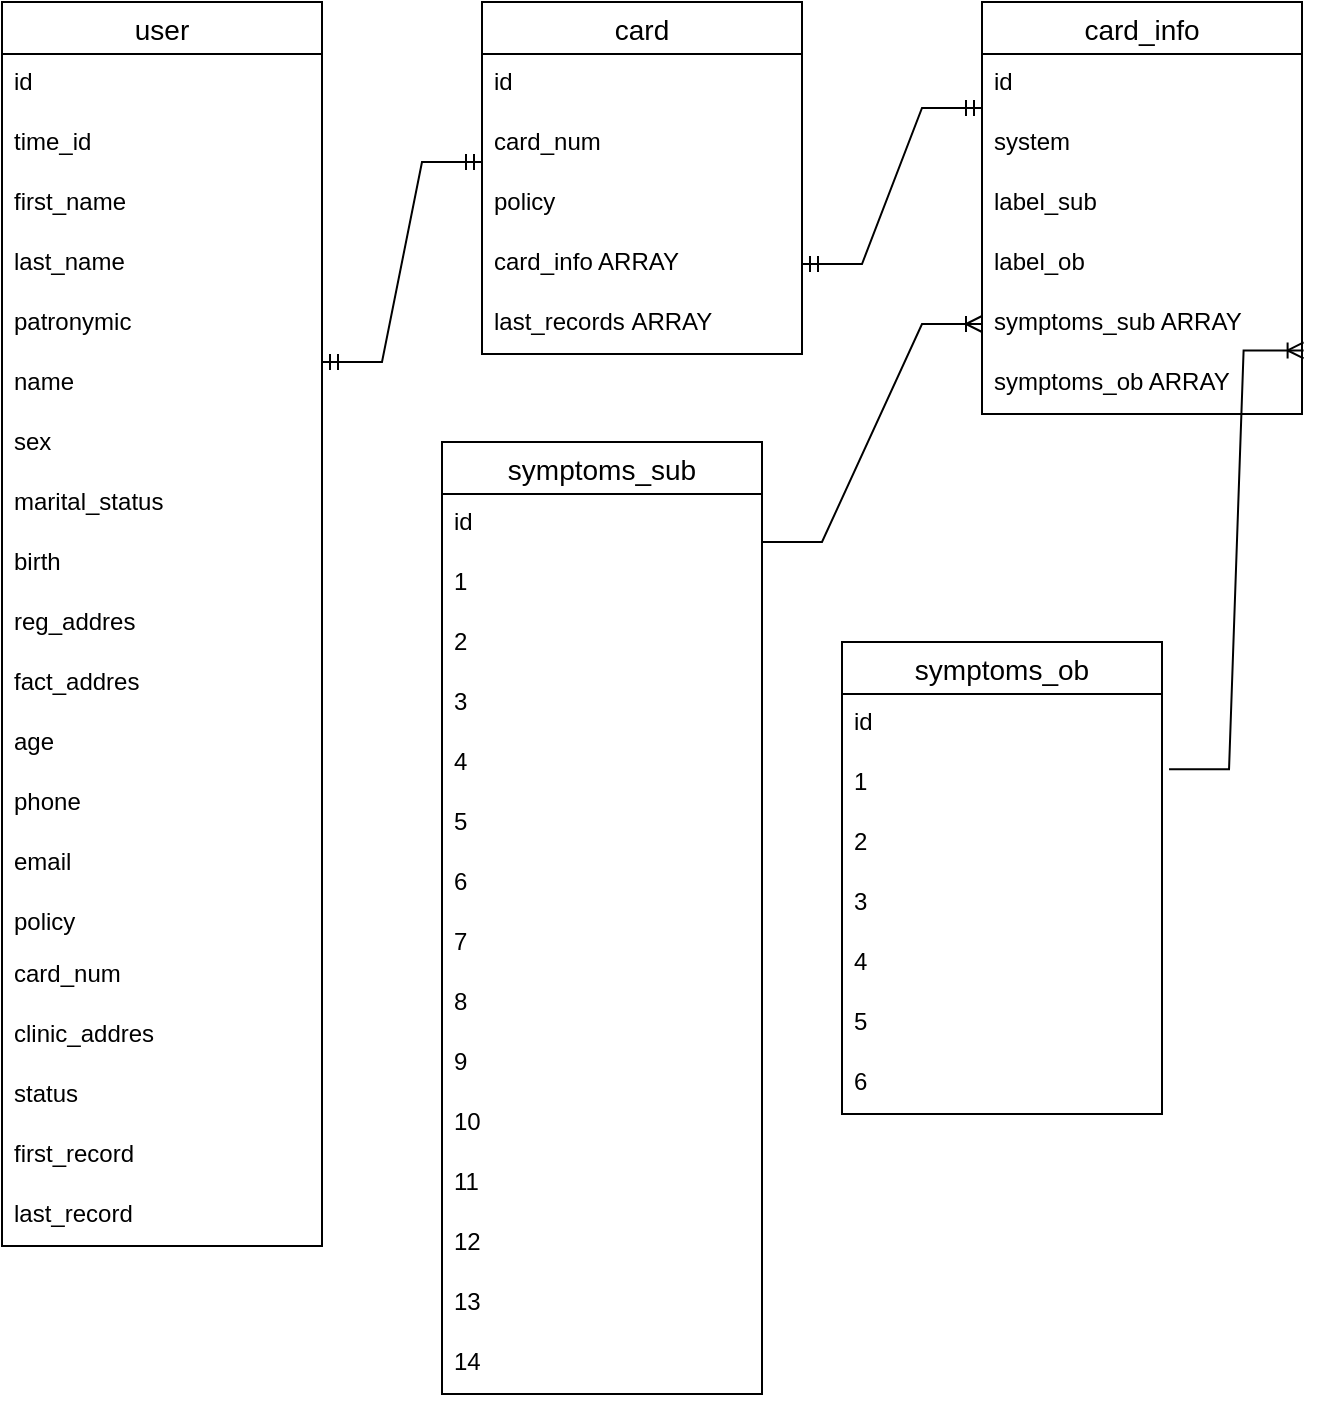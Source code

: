 <mxfile version="17.4.5" type="device"><diagram id="8vw0ZyaB14SOWcoxmY0h" name="Page-1"><mxGraphModel dx="996" dy="680" grid="1" gridSize="10" guides="1" tooltips="1" connect="1" arrows="1" fold="1" page="1" pageScale="1" pageWidth="827" pageHeight="1169" math="0" shadow="0"><root><mxCell id="0"/><mxCell id="1" parent="0"/><mxCell id="ubKvY_4dQfTQCHN1iW2r-14" value="user" style="swimlane;fontStyle=0;childLayout=stackLayout;horizontal=1;startSize=26;horizontalStack=0;resizeParent=1;resizeParentMax=0;resizeLast=0;collapsible=1;marginBottom=0;align=center;fontSize=14;" vertex="1" parent="1"><mxGeometry x="80" y="160" width="160" height="622" as="geometry"/></mxCell><mxCell id="ubKvY_4dQfTQCHN1iW2r-15" value="id" style="text;strokeColor=none;fillColor=none;spacingLeft=4;spacingRight=4;overflow=hidden;rotatable=0;points=[[0,0.5],[1,0.5]];portConstraint=eastwest;fontSize=12;" vertex="1" parent="ubKvY_4dQfTQCHN1iW2r-14"><mxGeometry y="26" width="160" height="30" as="geometry"/></mxCell><mxCell id="ubKvY_4dQfTQCHN1iW2r-16" value="time_id" style="text;strokeColor=none;fillColor=none;spacingLeft=4;spacingRight=4;overflow=hidden;rotatable=0;points=[[0,0.5],[1,0.5]];portConstraint=eastwest;fontSize=12;" vertex="1" parent="ubKvY_4dQfTQCHN1iW2r-14"><mxGeometry y="56" width="160" height="30" as="geometry"/></mxCell><mxCell id="ubKvY_4dQfTQCHN1iW2r-17" value="first_name" style="text;strokeColor=none;fillColor=none;spacingLeft=4;spacingRight=4;overflow=hidden;rotatable=0;points=[[0,0.5],[1,0.5]];portConstraint=eastwest;fontSize=12;" vertex="1" parent="ubKvY_4dQfTQCHN1iW2r-14"><mxGeometry y="86" width="160" height="30" as="geometry"/></mxCell><mxCell id="ubKvY_4dQfTQCHN1iW2r-19" value="last_name" style="text;strokeColor=none;fillColor=none;spacingLeft=4;spacingRight=4;overflow=hidden;rotatable=0;points=[[0,0.5],[1,0.5]];portConstraint=eastwest;fontSize=12;" vertex="1" parent="ubKvY_4dQfTQCHN1iW2r-14"><mxGeometry y="116" width="160" height="30" as="geometry"/></mxCell><mxCell id="ubKvY_4dQfTQCHN1iW2r-20" value="patronymic" style="text;strokeColor=none;fillColor=none;spacingLeft=4;spacingRight=4;overflow=hidden;rotatable=0;points=[[0,0.5],[1,0.5]];portConstraint=eastwest;fontSize=12;" vertex="1" parent="ubKvY_4dQfTQCHN1iW2r-14"><mxGeometry y="146" width="160" height="30" as="geometry"/></mxCell><mxCell id="ubKvY_4dQfTQCHN1iW2r-21" value="name" style="text;strokeColor=none;fillColor=none;spacingLeft=4;spacingRight=4;overflow=hidden;rotatable=0;points=[[0,0.5],[1,0.5]];portConstraint=eastwest;fontSize=12;" vertex="1" parent="ubKvY_4dQfTQCHN1iW2r-14"><mxGeometry y="176" width="160" height="30" as="geometry"/></mxCell><mxCell id="ubKvY_4dQfTQCHN1iW2r-22" value="sex" style="text;strokeColor=none;fillColor=none;spacingLeft=4;spacingRight=4;overflow=hidden;rotatable=0;points=[[0,0.5],[1,0.5]];portConstraint=eastwest;fontSize=12;" vertex="1" parent="ubKvY_4dQfTQCHN1iW2r-14"><mxGeometry y="206" width="160" height="30" as="geometry"/></mxCell><mxCell id="ubKvY_4dQfTQCHN1iW2r-23" value="marital_status" style="text;strokeColor=none;fillColor=none;spacingLeft=4;spacingRight=4;overflow=hidden;rotatable=0;points=[[0,0.5],[1,0.5]];portConstraint=eastwest;fontSize=12;" vertex="1" parent="ubKvY_4dQfTQCHN1iW2r-14"><mxGeometry y="236" width="160" height="30" as="geometry"/></mxCell><mxCell id="ubKvY_4dQfTQCHN1iW2r-24" value="birth" style="text;strokeColor=none;fillColor=none;spacingLeft=4;spacingRight=4;overflow=hidden;rotatable=0;points=[[0,0.5],[1,0.5]];portConstraint=eastwest;fontSize=12;" vertex="1" parent="ubKvY_4dQfTQCHN1iW2r-14"><mxGeometry y="266" width="160" height="30" as="geometry"/></mxCell><mxCell id="ubKvY_4dQfTQCHN1iW2r-27" value="reg_addres" style="text;strokeColor=none;fillColor=none;spacingLeft=4;spacingRight=4;overflow=hidden;rotatable=0;points=[[0,0.5],[1,0.5]];portConstraint=eastwest;fontSize=12;" vertex="1" parent="ubKvY_4dQfTQCHN1iW2r-14"><mxGeometry y="296" width="160" height="30" as="geometry"/></mxCell><mxCell id="ubKvY_4dQfTQCHN1iW2r-28" value="fact_addres" style="text;strokeColor=none;fillColor=none;spacingLeft=4;spacingRight=4;overflow=hidden;rotatable=0;points=[[0,0.5],[1,0.5]];portConstraint=eastwest;fontSize=12;" vertex="1" parent="ubKvY_4dQfTQCHN1iW2r-14"><mxGeometry y="326" width="160" height="30" as="geometry"/></mxCell><mxCell id="ubKvY_4dQfTQCHN1iW2r-26" value="age" style="text;strokeColor=none;fillColor=none;spacingLeft=4;spacingRight=4;overflow=hidden;rotatable=0;points=[[0,0.5],[1,0.5]];portConstraint=eastwest;fontSize=12;" vertex="1" parent="ubKvY_4dQfTQCHN1iW2r-14"><mxGeometry y="356" width="160" height="30" as="geometry"/></mxCell><mxCell id="ubKvY_4dQfTQCHN1iW2r-25" value="phone" style="text;strokeColor=none;fillColor=none;spacingLeft=4;spacingRight=4;overflow=hidden;rotatable=0;points=[[0,0.5],[1,0.5]];portConstraint=eastwest;fontSize=12;" vertex="1" parent="ubKvY_4dQfTQCHN1iW2r-14"><mxGeometry y="386" width="160" height="30" as="geometry"/></mxCell><mxCell id="ubKvY_4dQfTQCHN1iW2r-29" value="email" style="text;strokeColor=none;fillColor=none;spacingLeft=4;spacingRight=4;overflow=hidden;rotatable=0;points=[[0,0.5],[1,0.5]];portConstraint=eastwest;fontSize=12;" vertex="1" parent="ubKvY_4dQfTQCHN1iW2r-14"><mxGeometry y="416" width="160" height="30" as="geometry"/></mxCell><mxCell id="ubKvY_4dQfTQCHN1iW2r-33" value="policy" style="text;strokeColor=none;fillColor=none;spacingLeft=4;spacingRight=4;overflow=hidden;rotatable=0;points=[[0,0.5],[1,0.5]];portConstraint=eastwest;fontSize=12;" vertex="1" parent="ubKvY_4dQfTQCHN1iW2r-14"><mxGeometry y="446" width="160" height="26" as="geometry"/></mxCell><mxCell id="ubKvY_4dQfTQCHN1iW2r-34" value="card_num" style="text;strokeColor=none;fillColor=none;spacingLeft=4;spacingRight=4;overflow=hidden;rotatable=0;points=[[0,0.5],[1,0.5]];portConstraint=eastwest;fontSize=12;" vertex="1" parent="ubKvY_4dQfTQCHN1iW2r-14"><mxGeometry y="472" width="160" height="30" as="geometry"/></mxCell><mxCell id="ubKvY_4dQfTQCHN1iW2r-35" value="clinic_addres" style="text;strokeColor=none;fillColor=none;spacingLeft=4;spacingRight=4;overflow=hidden;rotatable=0;points=[[0,0.5],[1,0.5]];portConstraint=eastwest;fontSize=12;" vertex="1" parent="ubKvY_4dQfTQCHN1iW2r-14"><mxGeometry y="502" width="160" height="30" as="geometry"/></mxCell><mxCell id="ubKvY_4dQfTQCHN1iW2r-32" value="status" style="text;strokeColor=none;fillColor=none;spacingLeft=4;spacingRight=4;overflow=hidden;rotatable=0;points=[[0,0.5],[1,0.5]];portConstraint=eastwest;fontSize=12;" vertex="1" parent="ubKvY_4dQfTQCHN1iW2r-14"><mxGeometry y="532" width="160" height="30" as="geometry"/></mxCell><mxCell id="ubKvY_4dQfTQCHN1iW2r-31" value="first_record" style="text;strokeColor=none;fillColor=none;spacingLeft=4;spacingRight=4;overflow=hidden;rotatable=0;points=[[0,0.5],[1,0.5]];portConstraint=eastwest;fontSize=12;" vertex="1" parent="ubKvY_4dQfTQCHN1iW2r-14"><mxGeometry y="562" width="160" height="30" as="geometry"/></mxCell><mxCell id="ubKvY_4dQfTQCHN1iW2r-30" value="last_record" style="text;strokeColor=none;fillColor=none;spacingLeft=4;spacingRight=4;overflow=hidden;rotatable=0;points=[[0,0.5],[1,0.5]];portConstraint=eastwest;fontSize=12;" vertex="1" parent="ubKvY_4dQfTQCHN1iW2r-14"><mxGeometry y="592" width="160" height="30" as="geometry"/></mxCell><mxCell id="ubKvY_4dQfTQCHN1iW2r-38" value="card" style="swimlane;fontStyle=0;childLayout=stackLayout;horizontal=1;startSize=26;horizontalStack=0;resizeParent=1;resizeParentMax=0;resizeLast=0;collapsible=1;marginBottom=0;align=center;fontSize=14;" vertex="1" parent="1"><mxGeometry x="320" y="160" width="160" height="176" as="geometry"/></mxCell><mxCell id="ubKvY_4dQfTQCHN1iW2r-39" value="id" style="text;strokeColor=none;fillColor=none;spacingLeft=4;spacingRight=4;overflow=hidden;rotatable=0;points=[[0,0.5],[1,0.5]];portConstraint=eastwest;fontSize=12;" vertex="1" parent="ubKvY_4dQfTQCHN1iW2r-38"><mxGeometry y="26" width="160" height="30" as="geometry"/></mxCell><mxCell id="ubKvY_4dQfTQCHN1iW2r-40" value="card_num" style="text;strokeColor=none;fillColor=none;spacingLeft=4;spacingRight=4;overflow=hidden;rotatable=0;points=[[0,0.5],[1,0.5]];portConstraint=eastwest;fontSize=12;" vertex="1" parent="ubKvY_4dQfTQCHN1iW2r-38"><mxGeometry y="56" width="160" height="30" as="geometry"/></mxCell><mxCell id="ubKvY_4dQfTQCHN1iW2r-83" value="policy" style="text;strokeColor=none;fillColor=none;spacingLeft=4;spacingRight=4;overflow=hidden;rotatable=0;points=[[0,0.5],[1,0.5]];portConstraint=eastwest;fontSize=12;" vertex="1" parent="ubKvY_4dQfTQCHN1iW2r-38"><mxGeometry y="86" width="160" height="30" as="geometry"/></mxCell><mxCell id="ubKvY_4dQfTQCHN1iW2r-41" value="card_info ARRAY" style="text;strokeColor=none;fillColor=none;spacingLeft=4;spacingRight=4;overflow=hidden;rotatable=0;points=[[0,0.5],[1,0.5]];portConstraint=eastwest;fontSize=12;" vertex="1" parent="ubKvY_4dQfTQCHN1iW2r-38"><mxGeometry y="116" width="160" height="30" as="geometry"/></mxCell><mxCell id="ubKvY_4dQfTQCHN1iW2r-42" value="last_records ARRAY" style="text;strokeColor=none;fillColor=none;spacingLeft=4;spacingRight=4;overflow=hidden;rotatable=0;points=[[0,0.5],[1,0.5]];portConstraint=eastwest;fontSize=12;" vertex="1" parent="ubKvY_4dQfTQCHN1iW2r-38"><mxGeometry y="146" width="160" height="30" as="geometry"/></mxCell><mxCell id="ubKvY_4dQfTQCHN1iW2r-44" value="" style="edgeStyle=entityRelationEdgeStyle;fontSize=12;html=1;endArrow=ERmandOne;startArrow=ERmandOne;rounded=0;" edge="1" parent="1"><mxGeometry width="100" height="100" relative="1" as="geometry"><mxPoint x="240" y="340" as="sourcePoint"/><mxPoint x="320" y="240" as="targetPoint"/></mxGeometry></mxCell><mxCell id="ubKvY_4dQfTQCHN1iW2r-45" value="card_info" style="swimlane;fontStyle=0;childLayout=stackLayout;horizontal=1;startSize=26;horizontalStack=0;resizeParent=1;resizeParentMax=0;resizeLast=0;collapsible=1;marginBottom=0;align=center;fontSize=14;" vertex="1" parent="1"><mxGeometry x="570" y="160" width="160" height="206" as="geometry"/></mxCell><mxCell id="ubKvY_4dQfTQCHN1iW2r-52" value="id&#10;" style="text;strokeColor=none;fillColor=none;spacingLeft=4;spacingRight=4;overflow=hidden;rotatable=0;points=[[0,0.5],[1,0.5]];portConstraint=eastwest;fontSize=12;" vertex="1" parent="ubKvY_4dQfTQCHN1iW2r-45"><mxGeometry y="26" width="160" height="30" as="geometry"/></mxCell><mxCell id="ubKvY_4dQfTQCHN1iW2r-46" value="system" style="text;strokeColor=none;fillColor=none;spacingLeft=4;spacingRight=4;overflow=hidden;rotatable=0;points=[[0,0.5],[1,0.5]];portConstraint=eastwest;fontSize=12;" vertex="1" parent="ubKvY_4dQfTQCHN1iW2r-45"><mxGeometry y="56" width="160" height="30" as="geometry"/></mxCell><mxCell id="ubKvY_4dQfTQCHN1iW2r-47" value="label_sub" style="text;strokeColor=none;fillColor=none;spacingLeft=4;spacingRight=4;overflow=hidden;rotatable=0;points=[[0,0.5],[1,0.5]];portConstraint=eastwest;fontSize=12;" vertex="1" parent="ubKvY_4dQfTQCHN1iW2r-45"><mxGeometry y="86" width="160" height="30" as="geometry"/></mxCell><mxCell id="ubKvY_4dQfTQCHN1iW2r-50" value="label_ob" style="text;strokeColor=none;fillColor=none;spacingLeft=4;spacingRight=4;overflow=hidden;rotatable=0;points=[[0,0.5],[1,0.5]];portConstraint=eastwest;fontSize=12;" vertex="1" parent="ubKvY_4dQfTQCHN1iW2r-45"><mxGeometry y="116" width="160" height="30" as="geometry"/></mxCell><mxCell id="ubKvY_4dQfTQCHN1iW2r-53" value="symptoms_sub ARRAY" style="text;strokeColor=none;fillColor=none;spacingLeft=4;spacingRight=4;overflow=hidden;rotatable=0;points=[[0,0.5],[1,0.5]];portConstraint=eastwest;fontSize=12;" vertex="1" parent="ubKvY_4dQfTQCHN1iW2r-45"><mxGeometry y="146" width="160" height="30" as="geometry"/></mxCell><mxCell id="ubKvY_4dQfTQCHN1iW2r-51" value="symptoms_ob ARRAY" style="text;strokeColor=none;fillColor=none;spacingLeft=4;spacingRight=4;overflow=hidden;rotatable=0;points=[[0,0.5],[1,0.5]];portConstraint=eastwest;fontSize=12;" vertex="1" parent="ubKvY_4dQfTQCHN1iW2r-45"><mxGeometry y="176" width="160" height="30" as="geometry"/></mxCell><mxCell id="ubKvY_4dQfTQCHN1iW2r-54" value="" style="edgeStyle=entityRelationEdgeStyle;fontSize=12;html=1;endArrow=ERmandOne;startArrow=ERmandOne;rounded=0;exitX=1;exitY=0.5;exitDx=0;exitDy=0;" edge="1" parent="1" source="ubKvY_4dQfTQCHN1iW2r-41"><mxGeometry width="100" height="100" relative="1" as="geometry"><mxPoint x="470" y="313" as="sourcePoint"/><mxPoint x="570" y="213" as="targetPoint"/></mxGeometry></mxCell><mxCell id="ubKvY_4dQfTQCHN1iW2r-55" value="symptoms_sub" style="swimlane;fontStyle=0;childLayout=stackLayout;horizontal=1;startSize=26;horizontalStack=0;resizeParent=1;resizeParentMax=0;resizeLast=0;collapsible=1;marginBottom=0;align=center;fontSize=14;" vertex="1" parent="1"><mxGeometry x="300" y="380" width="160" height="476" as="geometry"/></mxCell><mxCell id="ubKvY_4dQfTQCHN1iW2r-56" value="id" style="text;strokeColor=none;fillColor=none;spacingLeft=4;spacingRight=4;overflow=hidden;rotatable=0;points=[[0,0.5],[1,0.5]];portConstraint=eastwest;fontSize=12;" vertex="1" parent="ubKvY_4dQfTQCHN1iW2r-55"><mxGeometry y="26" width="160" height="30" as="geometry"/></mxCell><mxCell id="ubKvY_4dQfTQCHN1iW2r-57" value="1" style="text;strokeColor=none;fillColor=none;spacingLeft=4;spacingRight=4;overflow=hidden;rotatable=0;points=[[0,0.5],[1,0.5]];portConstraint=eastwest;fontSize=12;" vertex="1" parent="ubKvY_4dQfTQCHN1iW2r-55"><mxGeometry y="56" width="160" height="30" as="geometry"/></mxCell><mxCell id="ubKvY_4dQfTQCHN1iW2r-63" value="2" style="text;strokeColor=none;fillColor=none;spacingLeft=4;spacingRight=4;overflow=hidden;rotatable=0;points=[[0,0.5],[1,0.5]];portConstraint=eastwest;fontSize=12;" vertex="1" parent="ubKvY_4dQfTQCHN1iW2r-55"><mxGeometry y="86" width="160" height="30" as="geometry"/></mxCell><mxCell id="ubKvY_4dQfTQCHN1iW2r-66" value="3       " style="text;strokeColor=none;fillColor=none;spacingLeft=4;spacingRight=4;overflow=hidden;rotatable=0;points=[[0,0.5],[1,0.5]];portConstraint=eastwest;fontSize=12;" vertex="1" parent="ubKvY_4dQfTQCHN1iW2r-55"><mxGeometry y="116" width="160" height="30" as="geometry"/></mxCell><mxCell id="ubKvY_4dQfTQCHN1iW2r-70" value="4" style="text;strokeColor=none;fillColor=none;spacingLeft=4;spacingRight=4;overflow=hidden;rotatable=0;points=[[0,0.5],[1,0.5]];portConstraint=eastwest;fontSize=12;" vertex="1" parent="ubKvY_4dQfTQCHN1iW2r-55"><mxGeometry y="146" width="160" height="30" as="geometry"/></mxCell><mxCell id="ubKvY_4dQfTQCHN1iW2r-72" value="5" style="text;strokeColor=none;fillColor=none;spacingLeft=4;spacingRight=4;overflow=hidden;rotatable=0;points=[[0,0.5],[1,0.5]];portConstraint=eastwest;fontSize=12;" vertex="1" parent="ubKvY_4dQfTQCHN1iW2r-55"><mxGeometry y="176" width="160" height="30" as="geometry"/></mxCell><mxCell id="ubKvY_4dQfTQCHN1iW2r-71" value="6" style="text;strokeColor=none;fillColor=none;spacingLeft=4;spacingRight=4;overflow=hidden;rotatable=0;points=[[0,0.5],[1,0.5]];portConstraint=eastwest;fontSize=12;" vertex="1" parent="ubKvY_4dQfTQCHN1iW2r-55"><mxGeometry y="206" width="160" height="30" as="geometry"/></mxCell><mxCell id="ubKvY_4dQfTQCHN1iW2r-69" value="7" style="text;strokeColor=none;fillColor=none;spacingLeft=4;spacingRight=4;overflow=hidden;rotatable=0;points=[[0,0.5],[1,0.5]];portConstraint=eastwest;fontSize=12;" vertex="1" parent="ubKvY_4dQfTQCHN1iW2r-55"><mxGeometry y="236" width="160" height="30" as="geometry"/></mxCell><mxCell id="ubKvY_4dQfTQCHN1iW2r-68" value="8" style="text;strokeColor=none;fillColor=none;spacingLeft=4;spacingRight=4;overflow=hidden;rotatable=0;points=[[0,0.5],[1,0.5]];portConstraint=eastwest;fontSize=12;" vertex="1" parent="ubKvY_4dQfTQCHN1iW2r-55"><mxGeometry y="266" width="160" height="30" as="geometry"/></mxCell><mxCell id="ubKvY_4dQfTQCHN1iW2r-67" value="9" style="text;strokeColor=none;fillColor=none;spacingLeft=4;spacingRight=4;overflow=hidden;rotatable=0;points=[[0,0.5],[1,0.5]];portConstraint=eastwest;fontSize=12;" vertex="1" parent="ubKvY_4dQfTQCHN1iW2r-55"><mxGeometry y="296" width="160" height="30" as="geometry"/></mxCell><mxCell id="ubKvY_4dQfTQCHN1iW2r-65" value="10" style="text;strokeColor=none;fillColor=none;spacingLeft=4;spacingRight=4;overflow=hidden;rotatable=0;points=[[0,0.5],[1,0.5]];portConstraint=eastwest;fontSize=12;" vertex="1" parent="ubKvY_4dQfTQCHN1iW2r-55"><mxGeometry y="326" width="160" height="30" as="geometry"/></mxCell><mxCell id="ubKvY_4dQfTQCHN1iW2r-64" value="11" style="text;strokeColor=none;fillColor=none;spacingLeft=4;spacingRight=4;overflow=hidden;rotatable=0;points=[[0,0.5],[1,0.5]];portConstraint=eastwest;fontSize=12;" vertex="1" parent="ubKvY_4dQfTQCHN1iW2r-55"><mxGeometry y="356" width="160" height="30" as="geometry"/></mxCell><mxCell id="ubKvY_4dQfTQCHN1iW2r-58" value="12" style="text;strokeColor=none;fillColor=none;spacingLeft=4;spacingRight=4;overflow=hidden;rotatable=0;points=[[0,0.5],[1,0.5]];portConstraint=eastwest;fontSize=12;" vertex="1" parent="ubKvY_4dQfTQCHN1iW2r-55"><mxGeometry y="386" width="160" height="30" as="geometry"/></mxCell><mxCell id="ubKvY_4dQfTQCHN1iW2r-74" value="13" style="text;strokeColor=none;fillColor=none;spacingLeft=4;spacingRight=4;overflow=hidden;rotatable=0;points=[[0,0.5],[1,0.5]];portConstraint=eastwest;fontSize=12;" vertex="1" parent="ubKvY_4dQfTQCHN1iW2r-55"><mxGeometry y="416" width="160" height="30" as="geometry"/></mxCell><mxCell id="ubKvY_4dQfTQCHN1iW2r-73" value="14" style="text;strokeColor=none;fillColor=none;spacingLeft=4;spacingRight=4;overflow=hidden;rotatable=0;points=[[0,0.5],[1,0.5]];portConstraint=eastwest;fontSize=12;" vertex="1" parent="ubKvY_4dQfTQCHN1iW2r-55"><mxGeometry y="446" width="160" height="30" as="geometry"/></mxCell><mxCell id="ubKvY_4dQfTQCHN1iW2r-59" value="symptoms_ob" style="swimlane;fontStyle=0;childLayout=stackLayout;horizontal=1;startSize=26;horizontalStack=0;resizeParent=1;resizeParentMax=0;resizeLast=0;collapsible=1;marginBottom=0;align=center;fontSize=14;" vertex="1" parent="1"><mxGeometry x="500" y="480" width="160" height="236" as="geometry"/></mxCell><mxCell id="ubKvY_4dQfTQCHN1iW2r-60" value="id&#10;" style="text;strokeColor=none;fillColor=none;spacingLeft=4;spacingRight=4;overflow=hidden;rotatable=0;points=[[0,0.5],[1,0.5]];portConstraint=eastwest;fontSize=12;" vertex="1" parent="ubKvY_4dQfTQCHN1iW2r-59"><mxGeometry y="26" width="160" height="30" as="geometry"/></mxCell><mxCell id="ubKvY_4dQfTQCHN1iW2r-61" value="1" style="text;strokeColor=none;fillColor=none;spacingLeft=4;spacingRight=4;overflow=hidden;rotatable=0;points=[[0,0.5],[1,0.5]];portConstraint=eastwest;fontSize=12;" vertex="1" parent="ubKvY_4dQfTQCHN1iW2r-59"><mxGeometry y="56" width="160" height="30" as="geometry"/></mxCell><mxCell id="ubKvY_4dQfTQCHN1iW2r-75" value="2" style="text;strokeColor=none;fillColor=none;spacingLeft=4;spacingRight=4;overflow=hidden;rotatable=0;points=[[0,0.5],[1,0.5]];portConstraint=eastwest;fontSize=12;" vertex="1" parent="ubKvY_4dQfTQCHN1iW2r-59"><mxGeometry y="86" width="160" height="30" as="geometry"/></mxCell><mxCell id="ubKvY_4dQfTQCHN1iW2r-77" value="3" style="text;strokeColor=none;fillColor=none;spacingLeft=4;spacingRight=4;overflow=hidden;rotatable=0;points=[[0,0.5],[1,0.5]];portConstraint=eastwest;fontSize=12;" vertex="1" parent="ubKvY_4dQfTQCHN1iW2r-59"><mxGeometry y="116" width="160" height="30" as="geometry"/></mxCell><mxCell id="ubKvY_4dQfTQCHN1iW2r-78" value="4" style="text;strokeColor=none;fillColor=none;spacingLeft=4;spacingRight=4;overflow=hidden;rotatable=0;points=[[0,0.5],[1,0.5]];portConstraint=eastwest;fontSize=12;" vertex="1" parent="ubKvY_4dQfTQCHN1iW2r-59"><mxGeometry y="146" width="160" height="30" as="geometry"/></mxCell><mxCell id="ubKvY_4dQfTQCHN1iW2r-76" value="5" style="text;strokeColor=none;fillColor=none;spacingLeft=4;spacingRight=4;overflow=hidden;rotatable=0;points=[[0,0.5],[1,0.5]];portConstraint=eastwest;fontSize=12;" vertex="1" parent="ubKvY_4dQfTQCHN1iW2r-59"><mxGeometry y="176" width="160" height="30" as="geometry"/></mxCell><mxCell id="ubKvY_4dQfTQCHN1iW2r-62" value="6" style="text;strokeColor=none;fillColor=none;spacingLeft=4;spacingRight=4;overflow=hidden;rotatable=0;points=[[0,0.5],[1,0.5]];portConstraint=eastwest;fontSize=12;" vertex="1" parent="ubKvY_4dQfTQCHN1iW2r-59"><mxGeometry y="206" width="160" height="30" as="geometry"/></mxCell><mxCell id="ubKvY_4dQfTQCHN1iW2r-81" value="" style="edgeStyle=entityRelationEdgeStyle;fontSize=12;html=1;endArrow=ERoneToMany;rounded=0;entryX=0;entryY=0.5;entryDx=0;entryDy=0;" edge="1" parent="1" target="ubKvY_4dQfTQCHN1iW2r-53"><mxGeometry width="100" height="100" relative="1" as="geometry"><mxPoint x="460" y="430" as="sourcePoint"/><mxPoint x="560" y="330" as="targetPoint"/></mxGeometry></mxCell><mxCell id="ubKvY_4dQfTQCHN1iW2r-82" value="" style="edgeStyle=entityRelationEdgeStyle;fontSize=12;html=1;endArrow=ERoneToMany;rounded=0;exitX=1.022;exitY=0.256;exitDx=0;exitDy=0;exitPerimeter=0;entryX=1.005;entryY=-0.06;entryDx=0;entryDy=0;entryPerimeter=0;" edge="1" parent="1" source="ubKvY_4dQfTQCHN1iW2r-61" target="ubKvY_4dQfTQCHN1iW2r-51"><mxGeometry width="100" height="100" relative="1" as="geometry"><mxPoint x="680" y="460" as="sourcePoint"/><mxPoint x="780" y="360" as="targetPoint"/></mxGeometry></mxCell></root></mxGraphModel></diagram></mxfile>